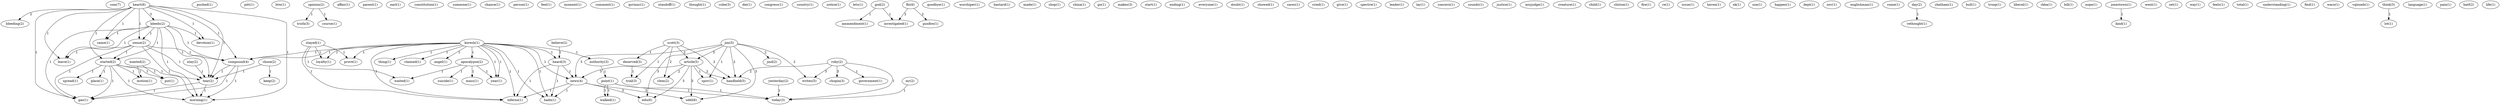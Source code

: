 digraph G {
  com [ label="com(7)" ];
  heart [ label="heart(6)" ];
  bleeding [ label="bleeding(2)" ];
  bleeds [ label="bleeds(2)" ];
  came [ label="came(1)" ];
  sense [ label="sense(2)" ];
  started [ label="started(2)" ];
  devotion [ label="devotion(1)" ];
  leave [ label="leave(1)" ];
  compound [ label="compound(4)" ];
  tear [ label="tear(2)" ];
  morning [ label="morning(1)" ];
  gas [ label="gas(1)" ];
  pushed [ label="pushed(1)" ];
  pitt [ label="pitt(1)" ];
  btw [ label="btw(1)" ];
  opinion [ label="opinion(2)" ];
  truth [ label="truth(3)" ];
  course [ label="course(1)" ];
  scott [ label="scott(3)" ];
  deserved [ label="deserved(3)" ];
  article [ label="article(5)" ];
  trial [ label="trial(3)" ];
  clem [ label="clem(2)" ];
  handheld [ label="handheld(5)" ];
  affair [ label="affair(1)" ];
  parent [ label="parent(1)" ];
  earl [ label="earl(1)" ];
  constitution [ label="constitution(1)" ];
  someone [ label="someone(1)" ];
  chance [ label="chance(1)" ];
  person [ label="person(1)" ];
  feel [ label="feel(1)" ];
  moment [ label="moment(1)" ];
  comment [ label="comment(1)" ];
  stayed [ label="stayed(1)" ];
  loyalty [ label="loyalty(1)" ];
  prove [ label="prove(1)" ];
  waited [ label="waited(1)" ];
  inferno [ label="inferno(1)" ];
  qsrinnc [ label="qsrinnc(1)" ];
  koresh [ label="koresh(1)" ];
  thing [ label="thing(1)" ];
  claimed [ label="claimed(1)" ];
  angel [ label="angel(1)" ];
  heard [ label="heard(3)" ];
  news [ label="news(4)" ];
  authority [ label="authority(3)" ];
  apocalypse [ label="apocalypse(2)" ];
  hadn [ label="hadn(1)" ];
  year [ label="year(1)" ];
  standoff [ label="standoff(1)" ];
  thought [ label="thought(1)" ];
  jim [ label="jim(5)" ];
  jmd [ label="jmd(2)" ];
  udel [ label="udel(6)" ];
  edu [ label="edu(6)" ];
  spov [ label="spov(1)" ];
  writes [ label="writes(5)" ];
  cube [ label="cube(3)" ];
  die [ label="die(1)" ];
  congress [ label="congress(1)" ];
  country [ label="country(1)" ];
  notice [ label="notice(1)" ];
  yesterday [ label="yesterday(2)" ];
  today [ label="today(3)" ];
  lets [ label="lets(1)" ];
  believe [ label="believe(2)" ];
  god [ label="god(2)" ];
  ammendment [ label="ammendment(1)" ];
  investigated [ label="investigated(1)" ];
  point [ label="point(1)" ];
  walked [ label="walked(1)" ];
  goodbye [ label="goodbye(1)" ];
  worshiper [ label="worshiper(1)" ];
  bastard [ label="bastard(1)" ];
  made [ label="made(1)" ];
  shop [ label="shop(1)" ];
  wanted [ label="wanted(2)" ];
  put [ label="put(1)" ];
  motion [ label="motion(1)" ];
  china [ label="china(1)" ];
  mr [ label="mr(2)" ];
  stay [ label="stay(2)" ];
  go [ label="go(1)" ];
  makes [ label="makes(3)" ];
  start [ label="start(1)" ];
  ending [ label="ending(1)" ];
  everyone [ label="everyone(1)" ];
  doubt [ label="doubt(1)" ];
  place [ label="place(1)" ];
  spread [ label="spread(1)" ];
  showed [ label="showed(1)" ];
  edge [ label="edge(1)" ];
  cares [ label="cares(1)" ];
  cried [ label="cried(1)" ];
  give [ label="give(1)" ];
  point [ label="point(1)" ];
  spectre [ label="spectre(1)" ];
  suicide [ label="suicide(1)" ];
  mass [ label="mass(1)" ];
  leader [ label="leader(1)" ];
  lay [ label="lay(1)" ];
  roby [ label="roby(2)" ];
  chopin [ label="chopin(3)" ];
  government [ label="government(1)" ];
  concern [ label="concern(1)" ];
  koresh [ label="koresh(1)" ];
  sounds [ label="sounds(1)" ];
  justice [ label="justice(1)" ];
  misjudge [ label="misjudge(1)" ];
  creature [ label="creature(1)" ];
  child [ label="child(1)" ];
  clinton [ label="clinton(1)" ];
  fire [ label="fire(1)" ];
  re [ label="re(1)" ];
  issue [ label="issue(1)" ];
  haven [ label="haven(1)" ];
  ok [ label="ok(1)" ];
  use [ label="use(1)" ];
  happen [ label="happen(1)" ];
  dept [ label="dept(1)" ];
  nov [ label="nov(1)" ];
  englishman [ label="englishman(1)" ];
  come [ label="come(1)" ];
  chose [ label="chose(2)" ];
  keep [ label="keep(2)" ];
  day [ label="day(2)" ];
  rethought [ label="rethought(1)" ];
  chatham [ label="chatham(1)" ];
  bull [ label="bull(1)" ];
  troop [ label="troop(1)" ];
  liberal [ label="liberal(1)" ];
  rkba [ label="rkba(1)" ];
  bill [ label="bill(1)" ];
  nope [ label="nope(1)" ];
  jonestown [ label="jonestown(1)" ];
  kind [ label="kind(1)" ];
  went [ label="went(1)" ];
  set [ label="set(1)" ];
  way [ label="way(1)" ];
  fbi [ label="fbi(6)" ];
  gunfire [ label="gunfire(1)" ];
  feels [ label="feels(1)" ];
  total [ label="total(1)" ];
  understanding [ label="understanding(1)" ];
  find [ label="find(1)" ];
  waco [ label="waco(1)" ];
  vqinneb [ label="vqinneb(1)" ];
  think [ label="think(3)" ];
  lot [ label="lot(1)" ];
  language [ label="language(1)" ];
  pain [ label="pain(1)" ];
  batf [ label="batf(2)" ];
  life [ label="life(1)" ];
  heart -> bleeding [ label="2" ];
  heart -> bleeds [ label="3" ];
  heart -> came [ label="1" ];
  heart -> sense [ label="1" ];
  heart -> started [ label="1" ];
  heart -> devotion [ label="1" ];
  heart -> leave [ label="1" ];
  heart -> compound [ label="1" ];
  heart -> tear [ label="1" ];
  heart -> morning [ label="1" ];
  heart -> gas [ label="1" ];
  opinion -> truth [ label="1" ];
  opinion -> course [ label="1" ];
  scott -> deserved [ label="1" ];
  scott -> article [ label="2" ];
  scott -> trial [ label="1" ];
  scott -> clem [ label="2" ];
  scott -> handheld [ label="2" ];
  stayed -> loyalty [ label="1" ];
  stayed -> prove [ label="1" ];
  stayed -> waited [ label="1" ];
  stayed -> inferno [ label="1" ];
  koresh -> thing [ label="1" ];
  koresh -> loyalty [ label="1" ];
  koresh -> claimed [ label="1" ];
  koresh -> angel [ label="1" ];
  koresh -> prove [ label="1" ];
  koresh -> heard [ label="1" ];
  koresh -> news [ label="1" ];
  koresh -> authority [ label="1" ];
  koresh -> apocalypse [ label="1" ];
  koresh -> compound [ label="1" ];
  koresh -> hadn [ label="1" ];
  koresh -> inferno [ label="1" ];
  koresh -> year [ label="1" ];
  deserved -> trial [ label="1" ];
  jim -> jmd [ label="2" ];
  jim -> article [ label="3" ];
  jim -> news [ label="3" ];
  jim -> udel [ label="3" ];
  jim -> edu [ label="3" ];
  jim -> handheld [ label="2" ];
  jim -> spov [ label="1" ];
  jim -> writes [ label="2" ];
  yesterday -> today [ label="1" ];
  believe -> heard [ label="1" ];
  god -> ammendment [ label="1" ];
  god -> investigated [ label="1" ];
  point -> today [ label="1" ];
  point -> walked [ label="1" ];
  article -> news [ label="3" ];
  article -> udel [ label="3" ];
  article -> edu [ label="3" ];
  article -> clem [ label="2" ];
  article -> handheld [ label="2" ];
  article -> spov [ label="1" ];
  heard -> news [ label="1" ];
  heard -> hadn [ label="1" ];
  heard -> inferno [ label="1" ];
  wanted -> put [ label="1" ];
  wanted -> motion [ label="1" ];
  news -> udel [ label="3" ];
  news -> edu [ label="3" ];
  news -> hadn [ label="1" ];
  news -> inferno [ label="1" ];
  bleeds -> came [ label="1" ];
  bleeds -> sense [ label="1" ];
  bleeds -> started [ label="1" ];
  bleeds -> devotion [ label="1" ];
  bleeds -> leave [ label="1" ];
  bleeds -> compound [ label="1" ];
  bleeds -> tear [ label="1" ];
  bleeds -> morning [ label="1" ];
  bleeds -> gas [ label="1" ];
  mr -> today [ label="1" ];
  stay -> tear [ label="1" ];
  sense -> started [ label="1" ];
  sense -> leave [ label="1" ];
  sense -> compound [ label="1" ];
  sense -> tear [ label="1" ];
  sense -> morning [ label="1" ];
  sense -> gas [ label="1" ];
  started -> put [ label="1" ];
  started -> place [ label="1" ];
  started -> spread [ label="1" ];
  started -> motion [ label="1" ];
  started -> tear [ label="1" ];
  started -> morning [ label="1" ];
  started -> gas [ label="1" ];
  authority -> point [ label="1" ];
  apocalypse -> waited [ label="1" ];
  apocalypse -> suicide [ label="1" ];
  apocalypse -> mass [ label="1" ];
  apocalypse -> year [ label="1" ];
  roby -> chopin [ label="3" ];
  roby -> today [ label="1" ];
  roby -> handheld [ label="2" ];
  roby -> writes [ label="3" ];
  roby -> government [ label="1" ];
  point -> today [ label="1" ];
  point -> walked [ label="1" ];
  koresh -> compound [ label="1" ];
  koresh -> hadn [ label="1" ];
  koresh -> inferno [ label="1" ];
  koresh -> year [ label="1" ];
  chose -> tear [ label="1" ];
  chose -> keep [ label="1" ];
  day -> rethought [ label="1" ];
  compound -> tear [ label="1" ];
  compound -> morning [ label="1" ];
  compound -> gas [ label="1" ];
  tear -> morning [ label="1" ];
  tear -> gas [ label="1" ];
  jonestown -> kind [ label="1" ];
  fbi -> gunfire [ label="2" ];
  fbi -> investigated [ label="2" ];
  think -> lot [ label="1" ];
}
